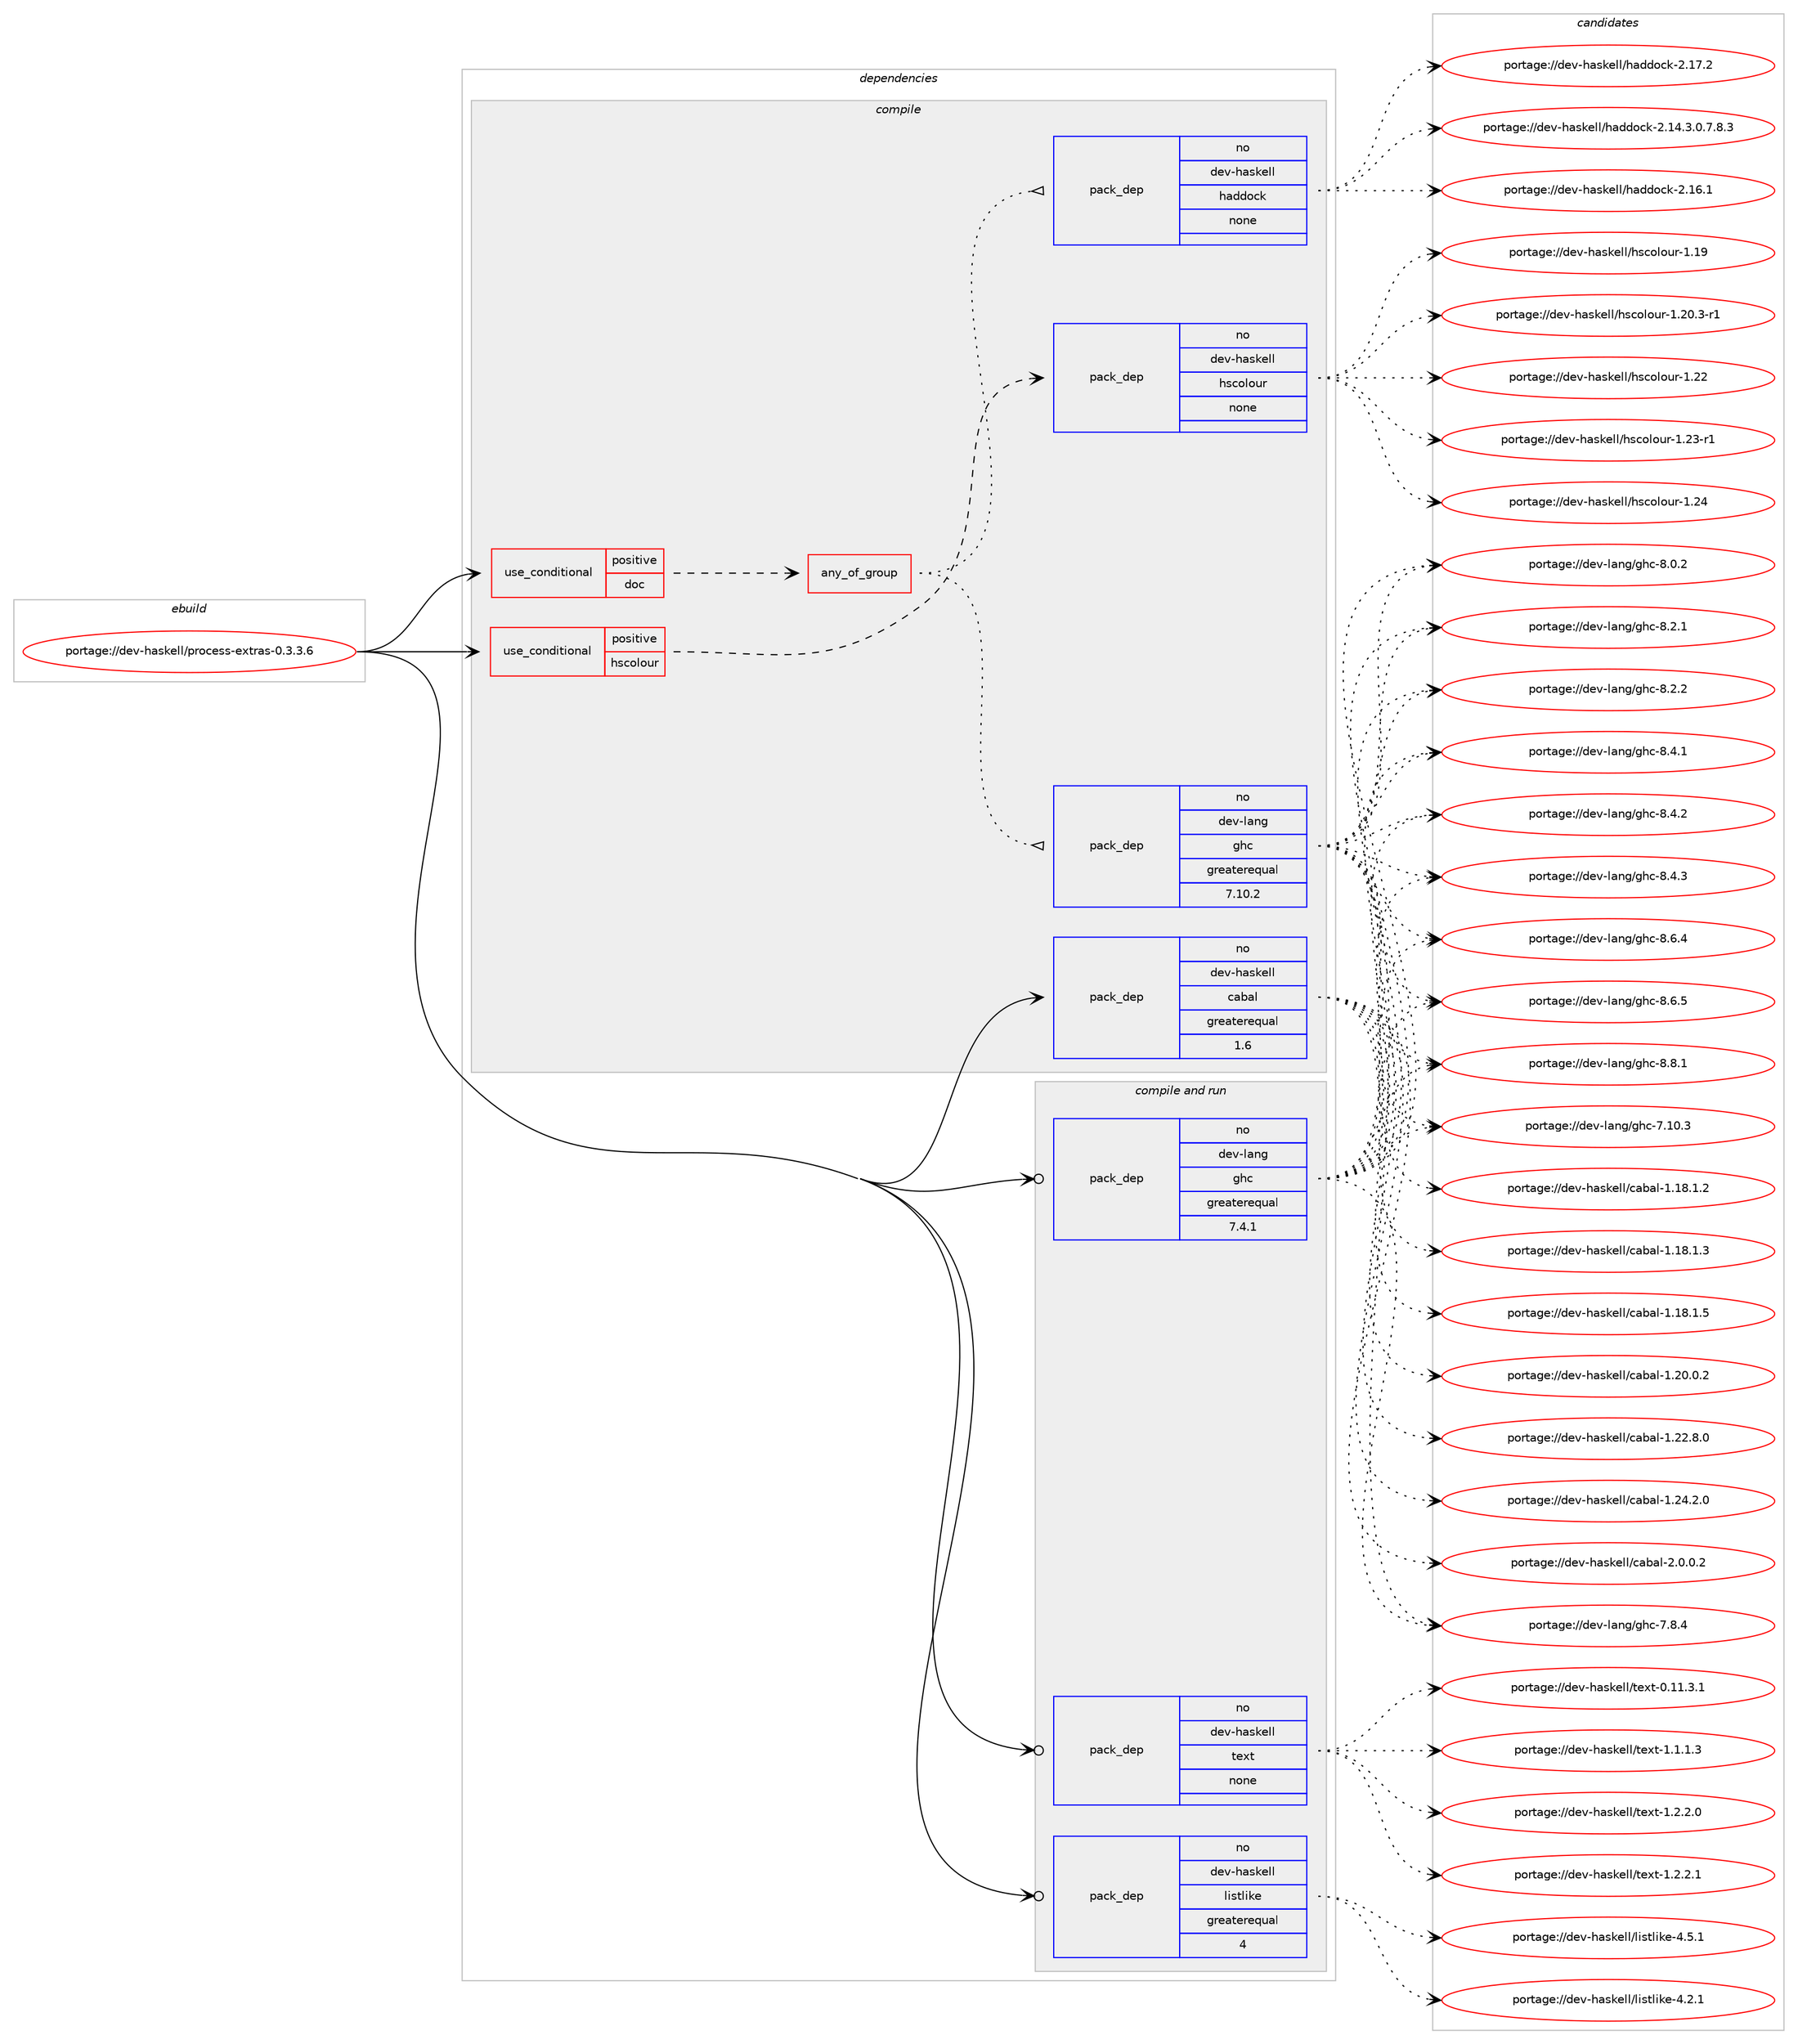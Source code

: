 digraph prolog {

# *************
# Graph options
# *************

newrank=true;
concentrate=true;
compound=true;
graph [rankdir=LR,fontname=Helvetica,fontsize=10,ranksep=1.5];#, ranksep=2.5, nodesep=0.2];
edge  [arrowhead=vee];
node  [fontname=Helvetica,fontsize=10];

# **********
# The ebuild
# **********

subgraph cluster_leftcol {
color=gray;
rank=same;
label=<<i>ebuild</i>>;
id [label="portage://dev-haskell/process-extras-0.3.3.6", color=red, width=4, href="../dev-haskell/process-extras-0.3.3.6.svg"];
}

# ****************
# The dependencies
# ****************

subgraph cluster_midcol {
color=gray;
label=<<i>dependencies</i>>;
subgraph cluster_compile {
fillcolor="#eeeeee";
style=filled;
label=<<i>compile</i>>;
subgraph cond16657 {
dependency77178 [label=<<TABLE BORDER="0" CELLBORDER="1" CELLSPACING="0" CELLPADDING="4"><TR><TD ROWSPAN="3" CELLPADDING="10">use_conditional</TD></TR><TR><TD>positive</TD></TR><TR><TD>doc</TD></TR></TABLE>>, shape=none, color=red];
subgraph any2188 {
dependency77179 [label=<<TABLE BORDER="0" CELLBORDER="1" CELLSPACING="0" CELLPADDING="4"><TR><TD CELLPADDING="10">any_of_group</TD></TR></TABLE>>, shape=none, color=red];subgraph pack58276 {
dependency77180 [label=<<TABLE BORDER="0" CELLBORDER="1" CELLSPACING="0" CELLPADDING="4" WIDTH="220"><TR><TD ROWSPAN="6" CELLPADDING="30">pack_dep</TD></TR><TR><TD WIDTH="110">no</TD></TR><TR><TD>dev-haskell</TD></TR><TR><TD>haddock</TD></TR><TR><TD>none</TD></TR><TR><TD></TD></TR></TABLE>>, shape=none, color=blue];
}
dependency77179:e -> dependency77180:w [weight=20,style="dotted",arrowhead="oinv"];
subgraph pack58277 {
dependency77181 [label=<<TABLE BORDER="0" CELLBORDER="1" CELLSPACING="0" CELLPADDING="4" WIDTH="220"><TR><TD ROWSPAN="6" CELLPADDING="30">pack_dep</TD></TR><TR><TD WIDTH="110">no</TD></TR><TR><TD>dev-lang</TD></TR><TR><TD>ghc</TD></TR><TR><TD>greaterequal</TD></TR><TR><TD>7.10.2</TD></TR></TABLE>>, shape=none, color=blue];
}
dependency77179:e -> dependency77181:w [weight=20,style="dotted",arrowhead="oinv"];
}
dependency77178:e -> dependency77179:w [weight=20,style="dashed",arrowhead="vee"];
}
id:e -> dependency77178:w [weight=20,style="solid",arrowhead="vee"];
subgraph cond16658 {
dependency77182 [label=<<TABLE BORDER="0" CELLBORDER="1" CELLSPACING="0" CELLPADDING="4"><TR><TD ROWSPAN="3" CELLPADDING="10">use_conditional</TD></TR><TR><TD>positive</TD></TR><TR><TD>hscolour</TD></TR></TABLE>>, shape=none, color=red];
subgraph pack58278 {
dependency77183 [label=<<TABLE BORDER="0" CELLBORDER="1" CELLSPACING="0" CELLPADDING="4" WIDTH="220"><TR><TD ROWSPAN="6" CELLPADDING="30">pack_dep</TD></TR><TR><TD WIDTH="110">no</TD></TR><TR><TD>dev-haskell</TD></TR><TR><TD>hscolour</TD></TR><TR><TD>none</TD></TR><TR><TD></TD></TR></TABLE>>, shape=none, color=blue];
}
dependency77182:e -> dependency77183:w [weight=20,style="dashed",arrowhead="vee"];
}
id:e -> dependency77182:w [weight=20,style="solid",arrowhead="vee"];
subgraph pack58279 {
dependency77184 [label=<<TABLE BORDER="0" CELLBORDER="1" CELLSPACING="0" CELLPADDING="4" WIDTH="220"><TR><TD ROWSPAN="6" CELLPADDING="30">pack_dep</TD></TR><TR><TD WIDTH="110">no</TD></TR><TR><TD>dev-haskell</TD></TR><TR><TD>cabal</TD></TR><TR><TD>greaterequal</TD></TR><TR><TD>1.6</TD></TR></TABLE>>, shape=none, color=blue];
}
id:e -> dependency77184:w [weight=20,style="solid",arrowhead="vee"];
}
subgraph cluster_compileandrun {
fillcolor="#eeeeee";
style=filled;
label=<<i>compile and run</i>>;
subgraph pack58280 {
dependency77185 [label=<<TABLE BORDER="0" CELLBORDER="1" CELLSPACING="0" CELLPADDING="4" WIDTH="220"><TR><TD ROWSPAN="6" CELLPADDING="30">pack_dep</TD></TR><TR><TD WIDTH="110">no</TD></TR><TR><TD>dev-haskell</TD></TR><TR><TD>listlike</TD></TR><TR><TD>greaterequal</TD></TR><TR><TD>4</TD></TR></TABLE>>, shape=none, color=blue];
}
id:e -> dependency77185:w [weight=20,style="solid",arrowhead="odotvee"];
subgraph pack58281 {
dependency77186 [label=<<TABLE BORDER="0" CELLBORDER="1" CELLSPACING="0" CELLPADDING="4" WIDTH="220"><TR><TD ROWSPAN="6" CELLPADDING="30">pack_dep</TD></TR><TR><TD WIDTH="110">no</TD></TR><TR><TD>dev-haskell</TD></TR><TR><TD>text</TD></TR><TR><TD>none</TD></TR><TR><TD></TD></TR></TABLE>>, shape=none, color=blue];
}
id:e -> dependency77186:w [weight=20,style="solid",arrowhead="odotvee"];
subgraph pack58282 {
dependency77187 [label=<<TABLE BORDER="0" CELLBORDER="1" CELLSPACING="0" CELLPADDING="4" WIDTH="220"><TR><TD ROWSPAN="6" CELLPADDING="30">pack_dep</TD></TR><TR><TD WIDTH="110">no</TD></TR><TR><TD>dev-lang</TD></TR><TR><TD>ghc</TD></TR><TR><TD>greaterequal</TD></TR><TR><TD>7.4.1</TD></TR></TABLE>>, shape=none, color=blue];
}
id:e -> dependency77187:w [weight=20,style="solid",arrowhead="odotvee"];
}
subgraph cluster_run {
fillcolor="#eeeeee";
style=filled;
label=<<i>run</i>>;
}
}

# **************
# The candidates
# **************

subgraph cluster_choices {
rank=same;
color=gray;
label=<<i>candidates</i>>;

subgraph choice58276 {
color=black;
nodesep=1;
choiceportage1001011184510497115107101108108471049710010011199107455046495246514648465546564651 [label="portage://dev-haskell/haddock-2.14.3.0.7.8.3", color=red, width=4,href="../dev-haskell/haddock-2.14.3.0.7.8.3.svg"];
choiceportage100101118451049711510710110810847104971001001119910745504649544649 [label="portage://dev-haskell/haddock-2.16.1", color=red, width=4,href="../dev-haskell/haddock-2.16.1.svg"];
choiceportage100101118451049711510710110810847104971001001119910745504649554650 [label="portage://dev-haskell/haddock-2.17.2", color=red, width=4,href="../dev-haskell/haddock-2.17.2.svg"];
dependency77180:e -> choiceportage1001011184510497115107101108108471049710010011199107455046495246514648465546564651:w [style=dotted,weight="100"];
dependency77180:e -> choiceportage100101118451049711510710110810847104971001001119910745504649544649:w [style=dotted,weight="100"];
dependency77180:e -> choiceportage100101118451049711510710110810847104971001001119910745504649554650:w [style=dotted,weight="100"];
}
subgraph choice58277 {
color=black;
nodesep=1;
choiceportage1001011184510897110103471031049945554649484651 [label="portage://dev-lang/ghc-7.10.3", color=red, width=4,href="../dev-lang/ghc-7.10.3.svg"];
choiceportage10010111845108971101034710310499455546564652 [label="portage://dev-lang/ghc-7.8.4", color=red, width=4,href="../dev-lang/ghc-7.8.4.svg"];
choiceportage10010111845108971101034710310499455646484650 [label="portage://dev-lang/ghc-8.0.2", color=red, width=4,href="../dev-lang/ghc-8.0.2.svg"];
choiceportage10010111845108971101034710310499455646504649 [label="portage://dev-lang/ghc-8.2.1", color=red, width=4,href="../dev-lang/ghc-8.2.1.svg"];
choiceportage10010111845108971101034710310499455646504650 [label="portage://dev-lang/ghc-8.2.2", color=red, width=4,href="../dev-lang/ghc-8.2.2.svg"];
choiceportage10010111845108971101034710310499455646524649 [label="portage://dev-lang/ghc-8.4.1", color=red, width=4,href="../dev-lang/ghc-8.4.1.svg"];
choiceportage10010111845108971101034710310499455646524650 [label="portage://dev-lang/ghc-8.4.2", color=red, width=4,href="../dev-lang/ghc-8.4.2.svg"];
choiceportage10010111845108971101034710310499455646524651 [label="portage://dev-lang/ghc-8.4.3", color=red, width=4,href="../dev-lang/ghc-8.4.3.svg"];
choiceportage10010111845108971101034710310499455646544652 [label="portage://dev-lang/ghc-8.6.4", color=red, width=4,href="../dev-lang/ghc-8.6.4.svg"];
choiceportage10010111845108971101034710310499455646544653 [label="portage://dev-lang/ghc-8.6.5", color=red, width=4,href="../dev-lang/ghc-8.6.5.svg"];
choiceportage10010111845108971101034710310499455646564649 [label="portage://dev-lang/ghc-8.8.1", color=red, width=4,href="../dev-lang/ghc-8.8.1.svg"];
dependency77181:e -> choiceportage1001011184510897110103471031049945554649484651:w [style=dotted,weight="100"];
dependency77181:e -> choiceportage10010111845108971101034710310499455546564652:w [style=dotted,weight="100"];
dependency77181:e -> choiceportage10010111845108971101034710310499455646484650:w [style=dotted,weight="100"];
dependency77181:e -> choiceportage10010111845108971101034710310499455646504649:w [style=dotted,weight="100"];
dependency77181:e -> choiceportage10010111845108971101034710310499455646504650:w [style=dotted,weight="100"];
dependency77181:e -> choiceportage10010111845108971101034710310499455646524649:w [style=dotted,weight="100"];
dependency77181:e -> choiceportage10010111845108971101034710310499455646524650:w [style=dotted,weight="100"];
dependency77181:e -> choiceportage10010111845108971101034710310499455646524651:w [style=dotted,weight="100"];
dependency77181:e -> choiceportage10010111845108971101034710310499455646544652:w [style=dotted,weight="100"];
dependency77181:e -> choiceportage10010111845108971101034710310499455646544653:w [style=dotted,weight="100"];
dependency77181:e -> choiceportage10010111845108971101034710310499455646564649:w [style=dotted,weight="100"];
}
subgraph choice58278 {
color=black;
nodesep=1;
choiceportage100101118451049711510710110810847104115991111081111171144549464957 [label="portage://dev-haskell/hscolour-1.19", color=red, width=4,href="../dev-haskell/hscolour-1.19.svg"];
choiceportage10010111845104971151071011081084710411599111108111117114454946504846514511449 [label="portage://dev-haskell/hscolour-1.20.3-r1", color=red, width=4,href="../dev-haskell/hscolour-1.20.3-r1.svg"];
choiceportage100101118451049711510710110810847104115991111081111171144549465050 [label="portage://dev-haskell/hscolour-1.22", color=red, width=4,href="../dev-haskell/hscolour-1.22.svg"];
choiceportage1001011184510497115107101108108471041159911110811111711445494650514511449 [label="portage://dev-haskell/hscolour-1.23-r1", color=red, width=4,href="../dev-haskell/hscolour-1.23-r1.svg"];
choiceportage100101118451049711510710110810847104115991111081111171144549465052 [label="portage://dev-haskell/hscolour-1.24", color=red, width=4,href="../dev-haskell/hscolour-1.24.svg"];
dependency77183:e -> choiceportage100101118451049711510710110810847104115991111081111171144549464957:w [style=dotted,weight="100"];
dependency77183:e -> choiceportage10010111845104971151071011081084710411599111108111117114454946504846514511449:w [style=dotted,weight="100"];
dependency77183:e -> choiceportage100101118451049711510710110810847104115991111081111171144549465050:w [style=dotted,weight="100"];
dependency77183:e -> choiceportage1001011184510497115107101108108471041159911110811111711445494650514511449:w [style=dotted,weight="100"];
dependency77183:e -> choiceportage100101118451049711510710110810847104115991111081111171144549465052:w [style=dotted,weight="100"];
}
subgraph choice58279 {
color=black;
nodesep=1;
choiceportage10010111845104971151071011081084799979897108454946495646494650 [label="portage://dev-haskell/cabal-1.18.1.2", color=red, width=4,href="../dev-haskell/cabal-1.18.1.2.svg"];
choiceportage10010111845104971151071011081084799979897108454946495646494651 [label="portage://dev-haskell/cabal-1.18.1.3", color=red, width=4,href="../dev-haskell/cabal-1.18.1.3.svg"];
choiceportage10010111845104971151071011081084799979897108454946495646494653 [label="portage://dev-haskell/cabal-1.18.1.5", color=red, width=4,href="../dev-haskell/cabal-1.18.1.5.svg"];
choiceportage10010111845104971151071011081084799979897108454946504846484650 [label="portage://dev-haskell/cabal-1.20.0.2", color=red, width=4,href="../dev-haskell/cabal-1.20.0.2.svg"];
choiceportage10010111845104971151071011081084799979897108454946505046564648 [label="portage://dev-haskell/cabal-1.22.8.0", color=red, width=4,href="../dev-haskell/cabal-1.22.8.0.svg"];
choiceportage10010111845104971151071011081084799979897108454946505246504648 [label="portage://dev-haskell/cabal-1.24.2.0", color=red, width=4,href="../dev-haskell/cabal-1.24.2.0.svg"];
choiceportage100101118451049711510710110810847999798971084550464846484650 [label="portage://dev-haskell/cabal-2.0.0.2", color=red, width=4,href="../dev-haskell/cabal-2.0.0.2.svg"];
dependency77184:e -> choiceportage10010111845104971151071011081084799979897108454946495646494650:w [style=dotted,weight="100"];
dependency77184:e -> choiceportage10010111845104971151071011081084799979897108454946495646494651:w [style=dotted,weight="100"];
dependency77184:e -> choiceportage10010111845104971151071011081084799979897108454946495646494653:w [style=dotted,weight="100"];
dependency77184:e -> choiceportage10010111845104971151071011081084799979897108454946504846484650:w [style=dotted,weight="100"];
dependency77184:e -> choiceportage10010111845104971151071011081084799979897108454946505046564648:w [style=dotted,weight="100"];
dependency77184:e -> choiceportage10010111845104971151071011081084799979897108454946505246504648:w [style=dotted,weight="100"];
dependency77184:e -> choiceportage100101118451049711510710110810847999798971084550464846484650:w [style=dotted,weight="100"];
}
subgraph choice58280 {
color=black;
nodesep=1;
choiceportage100101118451049711510710110810847108105115116108105107101455246504649 [label="portage://dev-haskell/listlike-4.2.1", color=red, width=4,href="../dev-haskell/listlike-4.2.1.svg"];
choiceportage100101118451049711510710110810847108105115116108105107101455246534649 [label="portage://dev-haskell/listlike-4.5.1", color=red, width=4,href="../dev-haskell/listlike-4.5.1.svg"];
dependency77185:e -> choiceportage100101118451049711510710110810847108105115116108105107101455246504649:w [style=dotted,weight="100"];
dependency77185:e -> choiceportage100101118451049711510710110810847108105115116108105107101455246534649:w [style=dotted,weight="100"];
}
subgraph choice58281 {
color=black;
nodesep=1;
choiceportage100101118451049711510710110810847116101120116454846494946514649 [label="portage://dev-haskell/text-0.11.3.1", color=red, width=4,href="../dev-haskell/text-0.11.3.1.svg"];
choiceportage1001011184510497115107101108108471161011201164549464946494651 [label="portage://dev-haskell/text-1.1.1.3", color=red, width=4,href="../dev-haskell/text-1.1.1.3.svg"];
choiceportage1001011184510497115107101108108471161011201164549465046504648 [label="portage://dev-haskell/text-1.2.2.0", color=red, width=4,href="../dev-haskell/text-1.2.2.0.svg"];
choiceportage1001011184510497115107101108108471161011201164549465046504649 [label="portage://dev-haskell/text-1.2.2.1", color=red, width=4,href="../dev-haskell/text-1.2.2.1.svg"];
dependency77186:e -> choiceportage100101118451049711510710110810847116101120116454846494946514649:w [style=dotted,weight="100"];
dependency77186:e -> choiceportage1001011184510497115107101108108471161011201164549464946494651:w [style=dotted,weight="100"];
dependency77186:e -> choiceportage1001011184510497115107101108108471161011201164549465046504648:w [style=dotted,weight="100"];
dependency77186:e -> choiceportage1001011184510497115107101108108471161011201164549465046504649:w [style=dotted,weight="100"];
}
subgraph choice58282 {
color=black;
nodesep=1;
choiceportage1001011184510897110103471031049945554649484651 [label="portage://dev-lang/ghc-7.10.3", color=red, width=4,href="../dev-lang/ghc-7.10.3.svg"];
choiceportage10010111845108971101034710310499455546564652 [label="portage://dev-lang/ghc-7.8.4", color=red, width=4,href="../dev-lang/ghc-7.8.4.svg"];
choiceportage10010111845108971101034710310499455646484650 [label="portage://dev-lang/ghc-8.0.2", color=red, width=4,href="../dev-lang/ghc-8.0.2.svg"];
choiceportage10010111845108971101034710310499455646504649 [label="portage://dev-lang/ghc-8.2.1", color=red, width=4,href="../dev-lang/ghc-8.2.1.svg"];
choiceportage10010111845108971101034710310499455646504650 [label="portage://dev-lang/ghc-8.2.2", color=red, width=4,href="../dev-lang/ghc-8.2.2.svg"];
choiceportage10010111845108971101034710310499455646524649 [label="portage://dev-lang/ghc-8.4.1", color=red, width=4,href="../dev-lang/ghc-8.4.1.svg"];
choiceportage10010111845108971101034710310499455646524650 [label="portage://dev-lang/ghc-8.4.2", color=red, width=4,href="../dev-lang/ghc-8.4.2.svg"];
choiceportage10010111845108971101034710310499455646524651 [label="portage://dev-lang/ghc-8.4.3", color=red, width=4,href="../dev-lang/ghc-8.4.3.svg"];
choiceportage10010111845108971101034710310499455646544652 [label="portage://dev-lang/ghc-8.6.4", color=red, width=4,href="../dev-lang/ghc-8.6.4.svg"];
choiceportage10010111845108971101034710310499455646544653 [label="portage://dev-lang/ghc-8.6.5", color=red, width=4,href="../dev-lang/ghc-8.6.5.svg"];
choiceportage10010111845108971101034710310499455646564649 [label="portage://dev-lang/ghc-8.8.1", color=red, width=4,href="../dev-lang/ghc-8.8.1.svg"];
dependency77187:e -> choiceportage1001011184510897110103471031049945554649484651:w [style=dotted,weight="100"];
dependency77187:e -> choiceportage10010111845108971101034710310499455546564652:w [style=dotted,weight="100"];
dependency77187:e -> choiceportage10010111845108971101034710310499455646484650:w [style=dotted,weight="100"];
dependency77187:e -> choiceportage10010111845108971101034710310499455646504649:w [style=dotted,weight="100"];
dependency77187:e -> choiceportage10010111845108971101034710310499455646504650:w [style=dotted,weight="100"];
dependency77187:e -> choiceportage10010111845108971101034710310499455646524649:w [style=dotted,weight="100"];
dependency77187:e -> choiceportage10010111845108971101034710310499455646524650:w [style=dotted,weight="100"];
dependency77187:e -> choiceportage10010111845108971101034710310499455646524651:w [style=dotted,weight="100"];
dependency77187:e -> choiceportage10010111845108971101034710310499455646544652:w [style=dotted,weight="100"];
dependency77187:e -> choiceportage10010111845108971101034710310499455646544653:w [style=dotted,weight="100"];
dependency77187:e -> choiceportage10010111845108971101034710310499455646564649:w [style=dotted,weight="100"];
}
}

}
